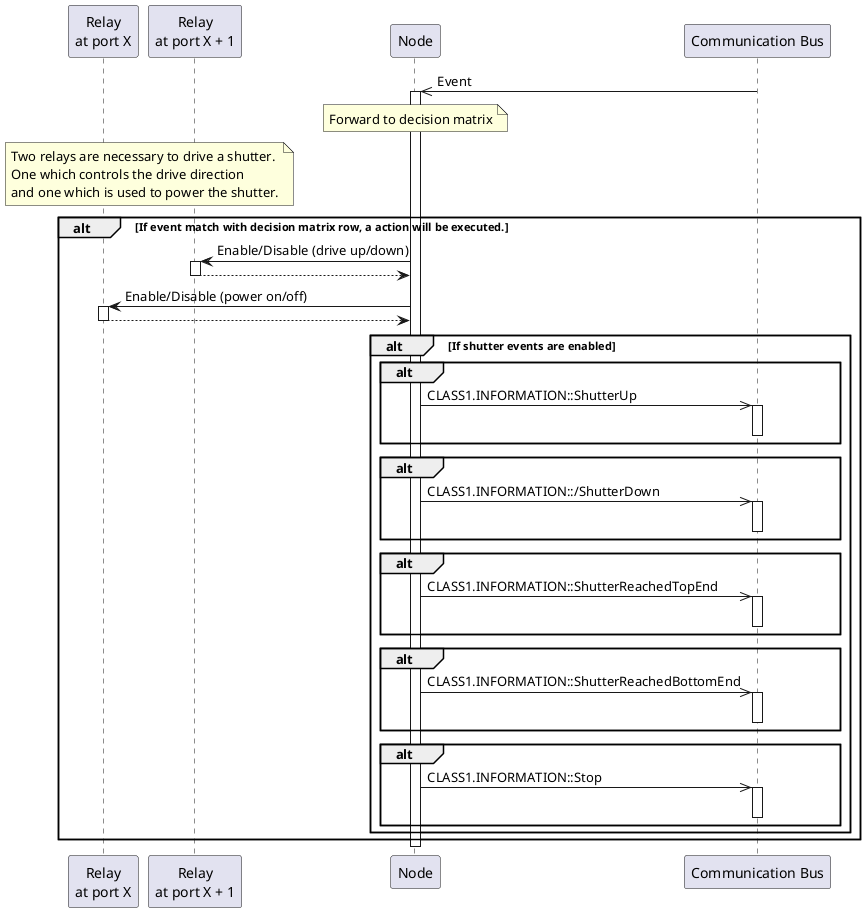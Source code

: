 @startuml shutter_behavior

participant "Relay\nat port X" as relay1
participant "Relay\nat port X + 1" as relay2
participant "Node" as node
participant "Communication Bus" as comBus

autoactivate on

comBus ->> node: Event
note over node: Forward to decision matrix

note over relay1,relay2: Two relays are necessary to drive a shutter.\nOne which controls the drive direction\nand one which is used to power the shutter.
alt If event match with decision matrix row, a action will be executed.
    node -> relay2: Enable/Disable (drive up/down)
    node <-- relay2
    node -> relay1: Enable/Disable (power on/off)
    node <-- relay1

    alt If shutter events are enabled
        alt
            node ->> comBus: CLASS1.INFORMATION::ShutterUp
            deactivate comBus
        end

        alt
            node ->> comBus: CLASS1.INFORMATION::/ShutterDown
            deactivate comBus
        end

        alt
            node ->> comBus: CLASS1.INFORMATION::ShutterReachedTopEnd
            deactivate comBus
        end

        alt
            node ->> comBus: CLASS1.INFORMATION::ShutterReachedBottomEnd
            deactivate comBus
        end

        alt
            node ->> comBus: CLASS1.INFORMATION::Stop
            deactivate comBus
        end
    end
end

deactivate node

@enduml
